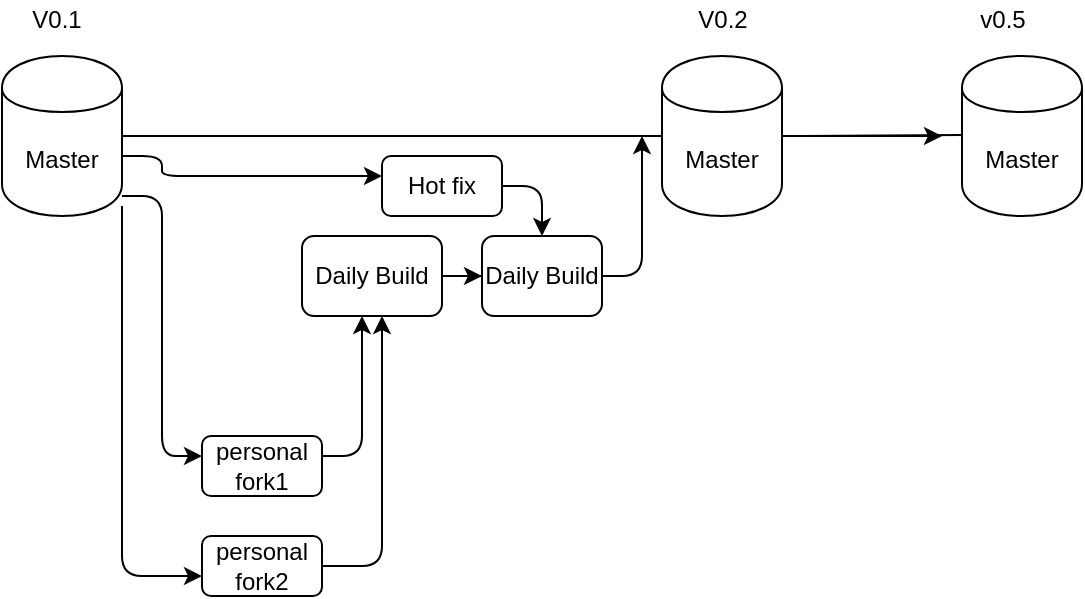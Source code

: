 <mxfile version="12.8.6" type="github"><diagram name="Page-1" id="c7558073-3199-34d8-9f00-42111426c3f3"><mxGraphModel dx="918" dy="391" grid="1" gridSize="10" guides="1" tooltips="1" connect="1" arrows="1" fold="1" page="1" pageScale="1" pageWidth="826" pageHeight="1169" background="#ffffff" math="0" shadow="0"><root><mxCell id="0"/><mxCell id="1" parent="0"/><mxCell id="jGl4bt22wTKbg8Xl_m04-96" value="Master" style="shape=cylinder;whiteSpace=wrap;html=1;boundedLbl=1;backgroundOutline=1;" vertex="1" parent="1"><mxGeometry x="100" y="210" width="60" height="80" as="geometry"/></mxCell><mxCell id="jGl4bt22wTKbg8Xl_m04-118" value="" style="edgeStyle=orthogonalEdgeStyle;rounded=0;orthogonalLoop=1;jettySize=auto;html=1;" edge="1" parent="1" source="jGl4bt22wTKbg8Xl_m04-97"><mxGeometry relative="1" as="geometry"><mxPoint x="570" y="250" as="targetPoint"/></mxGeometry></mxCell><mxCell id="jGl4bt22wTKbg8Xl_m04-97" value="Master" style="shape=cylinder;whiteSpace=wrap;html=1;boundedLbl=1;backgroundOutline=1;" vertex="1" parent="1"><mxGeometry x="430" y="210" width="60" height="80" as="geometry"/></mxCell><mxCell id="jGl4bt22wTKbg8Xl_m04-98" value="Master" style="shape=cylinder;whiteSpace=wrap;html=1;boundedLbl=1;backgroundOutline=1;" vertex="1" parent="1"><mxGeometry x="580" y="210" width="60" height="80" as="geometry"/></mxCell><mxCell id="jGl4bt22wTKbg8Xl_m04-99" value="V0.1" style="text;html=1;align=center;verticalAlign=middle;resizable=0;points=[];autosize=1;" vertex="1" parent="1"><mxGeometry x="107" y="182" width="40" height="20" as="geometry"/></mxCell><mxCell id="jGl4bt22wTKbg8Xl_m04-100" value="V0.2" style="text;html=1;align=center;verticalAlign=middle;resizable=0;points=[];autosize=1;" vertex="1" parent="1"><mxGeometry x="440" y="182" width="40" height="20" as="geometry"/></mxCell><mxCell id="jGl4bt22wTKbg8Xl_m04-102" value="v0.5" style="text;html=1;align=center;verticalAlign=middle;resizable=0;points=[];autosize=1;" vertex="1" parent="1"><mxGeometry x="580" y="182" width="40" height="20" as="geometry"/></mxCell><mxCell id="jGl4bt22wTKbg8Xl_m04-103" value="" style="endArrow=none;html=1;entryX=0;entryY=0.5;entryDx=0;entryDy=0;exitX=1;exitY=0.5;exitDx=0;exitDy=0;" edge="1" parent="1" source="jGl4bt22wTKbg8Xl_m04-96" target="jGl4bt22wTKbg8Xl_m04-97"><mxGeometry width="50" height="50" relative="1" as="geometry"><mxPoint x="160" y="260" as="sourcePoint"/><mxPoint x="210" y="210" as="targetPoint"/></mxGeometry></mxCell><mxCell id="jGl4bt22wTKbg8Xl_m04-105" value="" style="endArrow=none;html=1;entryX=0;entryY=0.5;entryDx=0;entryDy=0;" edge="1" parent="1"><mxGeometry width="50" height="50" relative="1" as="geometry"><mxPoint x="500" y="250" as="sourcePoint"/><mxPoint x="580" y="249.5" as="targetPoint"/></mxGeometry></mxCell><mxCell id="jGl4bt22wTKbg8Xl_m04-106" value="" style="edgeStyle=elbowEdgeStyle;elbow=vertical;endArrow=classic;html=1;exitX=1;exitY=0.938;exitDx=0;exitDy=0;exitPerimeter=0;" edge="1" parent="1" source="jGl4bt22wTKbg8Xl_m04-96"><mxGeometry width="50" height="50" relative="1" as="geometry"><mxPoint x="180" y="370" as="sourcePoint"/><mxPoint x="200" y="470" as="targetPoint"/><Array as="points"><mxPoint x="180" y="470"/><mxPoint x="170" y="340"/><mxPoint x="160" y="340"/></Array></mxGeometry></mxCell><mxCell id="jGl4bt22wTKbg8Xl_m04-107" value="" style="edgeStyle=elbowEdgeStyle;elbow=horizontal;endArrow=classic;html=1;exitX=1;exitY=0.938;exitDx=0;exitDy=0;exitPerimeter=0;" edge="1" parent="1"><mxGeometry width="50" height="50" relative="1" as="geometry"><mxPoint x="160" y="280.0" as="sourcePoint"/><mxPoint x="200" y="410" as="targetPoint"/><Array as="points"><mxPoint x="180" y="380"/></Array></mxGeometry></mxCell><mxCell id="jGl4bt22wTKbg8Xl_m04-110" value="personal fork1" style="rounded=1;whiteSpace=wrap;html=1;" vertex="1" parent="1"><mxGeometry x="200" y="400" width="60" height="30" as="geometry"/></mxCell><mxCell id="jGl4bt22wTKbg8Xl_m04-111" value="personal fork2" style="rounded=1;whiteSpace=wrap;html=1;" vertex="1" parent="1"><mxGeometry x="200" y="450" width="60" height="30" as="geometry"/></mxCell><mxCell id="jGl4bt22wTKbg8Xl_m04-114" value="" style="edgeStyle=elbowEdgeStyle;elbow=horizontal;endArrow=classic;html=1;exitX=1;exitY=0.938;exitDx=0;exitDy=0;exitPerimeter=0;" edge="1" parent="1"><mxGeometry width="50" height="50" relative="1" as="geometry"><mxPoint x="260" y="410" as="sourcePoint"/><mxPoint x="280" y="340" as="targetPoint"/><Array as="points"><mxPoint x="280" y="510"/></Array></mxGeometry></mxCell><mxCell id="jGl4bt22wTKbg8Xl_m04-115" value="" style="edgeStyle=elbowEdgeStyle;elbow=horizontal;endArrow=classic;html=1;exitX=1;exitY=0.5;exitDx=0;exitDy=0;" edge="1" parent="1" source="jGl4bt22wTKbg8Xl_m04-111"><mxGeometry width="50" height="50" relative="1" as="geometry"><mxPoint x="270" y="420" as="sourcePoint"/><mxPoint x="290" y="340" as="targetPoint"/><Array as="points"><mxPoint x="290" y="410"/></Array></mxGeometry></mxCell><mxCell id="jGl4bt22wTKbg8Xl_m04-120" value="" style="edgeStyle=orthogonalEdgeStyle;rounded=0;orthogonalLoop=1;jettySize=auto;html=1;" edge="1" parent="1" source="jGl4bt22wTKbg8Xl_m04-116" target="jGl4bt22wTKbg8Xl_m04-119"><mxGeometry relative="1" as="geometry"/></mxCell><mxCell id="jGl4bt22wTKbg8Xl_m04-116" value="Daily Build" style="rounded=1;whiteSpace=wrap;html=1;" vertex="1" parent="1"><mxGeometry x="250" y="300" width="70" height="40" as="geometry"/></mxCell><mxCell id="jGl4bt22wTKbg8Xl_m04-119" value="Daily Build" style="rounded=1;whiteSpace=wrap;html=1;" vertex="1" parent="1"><mxGeometry x="340" y="300" width="60" height="40" as="geometry"/></mxCell><mxCell id="jGl4bt22wTKbg8Xl_m04-122" value="" style="edgeStyle=elbowEdgeStyle;elbow=horizontal;endArrow=classic;html=1;exitX=1;exitY=0.5;exitDx=0;exitDy=0;" edge="1" parent="1" source="jGl4bt22wTKbg8Xl_m04-119"><mxGeometry width="50" height="50" relative="1" as="geometry"><mxPoint x="398" y="327" as="sourcePoint"/><mxPoint x="420" y="250" as="targetPoint"/><Array as="points"><mxPoint x="420" y="300"/></Array></mxGeometry></mxCell><mxCell id="jGl4bt22wTKbg8Xl_m04-123" value="" style="edgeStyle=elbowEdgeStyle;elbow=horizontal;endArrow=classic;html=1;exitX=1;exitY=0.938;exitDx=0;exitDy=0;exitPerimeter=0;" edge="1" parent="1"><mxGeometry width="50" height="50" relative="1" as="geometry"><mxPoint x="160" y="260" as="sourcePoint"/><mxPoint x="290" y="270" as="targetPoint"/><Array as="points"><mxPoint x="180" y="360"/></Array></mxGeometry></mxCell><mxCell id="jGl4bt22wTKbg8Xl_m04-124" value="Hot fix" style="rounded=1;whiteSpace=wrap;html=1;" vertex="1" parent="1"><mxGeometry x="290" y="260" width="60" height="30" as="geometry"/></mxCell><mxCell id="jGl4bt22wTKbg8Xl_m04-125" value="" style="edgeStyle=elbowEdgeStyle;elbow=horizontal;endArrow=classic;html=1;exitX=1;exitY=0.5;exitDx=0;exitDy=0;entryX=0.5;entryY=0;entryDx=0;entryDy=0;" edge="1" parent="1" source="jGl4bt22wTKbg8Xl_m04-124" target="jGl4bt22wTKbg8Xl_m04-119"><mxGeometry width="50" height="50" relative="1" as="geometry"><mxPoint x="270" y="420" as="sourcePoint"/><mxPoint x="290" y="350" as="targetPoint"/><Array as="points"><mxPoint x="370" y="275"/></Array></mxGeometry></mxCell></root></mxGraphModel></diagram></mxfile>